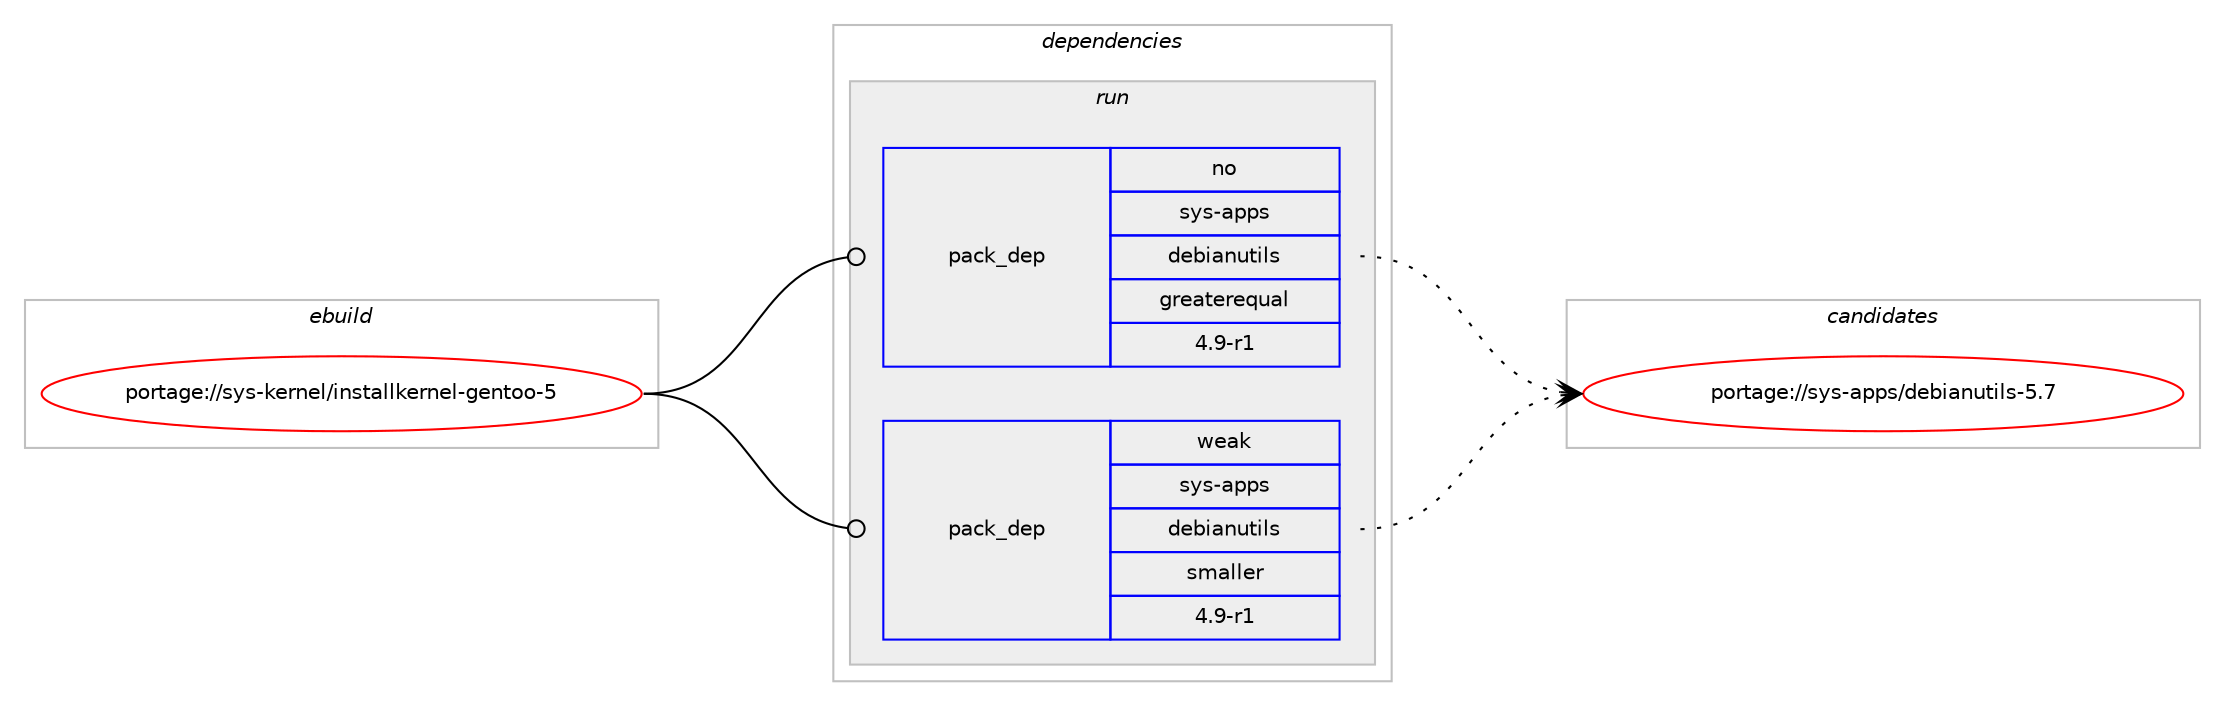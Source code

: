 digraph prolog {

# *************
# Graph options
# *************

newrank=true;
concentrate=true;
compound=true;
graph [rankdir=LR,fontname=Helvetica,fontsize=10,ranksep=1.5];#, ranksep=2.5, nodesep=0.2];
edge  [arrowhead=vee];
node  [fontname=Helvetica,fontsize=10];

# **********
# The ebuild
# **********

subgraph cluster_leftcol {
color=gray;
rank=same;
label=<<i>ebuild</i>>;
id [label="portage://sys-kernel/installkernel-gentoo-5", color=red, width=4, href="../sys-kernel/installkernel-gentoo-5.svg"];
}

# ****************
# The dependencies
# ****************

subgraph cluster_midcol {
color=gray;
label=<<i>dependencies</i>>;
subgraph cluster_compile {
fillcolor="#eeeeee";
style=filled;
label=<<i>compile</i>>;
}
subgraph cluster_compileandrun {
fillcolor="#eeeeee";
style=filled;
label=<<i>compile and run</i>>;
}
subgraph cluster_run {
fillcolor="#eeeeee";
style=filled;
label=<<i>run</i>>;
subgraph pack3415 {
dependency9728 [label=<<TABLE BORDER="0" CELLBORDER="1" CELLSPACING="0" CELLPADDING="4" WIDTH="220"><TR><TD ROWSPAN="6" CELLPADDING="30">pack_dep</TD></TR><TR><TD WIDTH="110">no</TD></TR><TR><TD>sys-apps</TD></TR><TR><TD>debianutils</TD></TR><TR><TD>greaterequal</TD></TR><TR><TD>4.9-r1</TD></TR></TABLE>>, shape=none, color=blue];
}
id:e -> dependency9728:w [weight=20,style="solid",arrowhead="odot"];
subgraph pack3416 {
dependency9729 [label=<<TABLE BORDER="0" CELLBORDER="1" CELLSPACING="0" CELLPADDING="4" WIDTH="220"><TR><TD ROWSPAN="6" CELLPADDING="30">pack_dep</TD></TR><TR><TD WIDTH="110">weak</TD></TR><TR><TD>sys-apps</TD></TR><TR><TD>debianutils</TD></TR><TR><TD>smaller</TD></TR><TR><TD>4.9-r1</TD></TR></TABLE>>, shape=none, color=blue];
}
id:e -> dependency9729:w [weight=20,style="solid",arrowhead="odot"];
# *** BEGIN UNKNOWN DEPENDENCY TYPE (TODO) ***
# id -> package_dependency(portage://sys-kernel/installkernel-gentoo-5,run,weak,sys-kernel,installkernel-systemd-boot,none,[,,],[],[])
# *** END UNKNOWN DEPENDENCY TYPE (TODO) ***

}
}

# **************
# The candidates
# **************

subgraph cluster_choices {
rank=same;
color=gray;
label=<<i>candidates</i>>;

subgraph choice3415 {
color=black;
nodesep=1;
choice115121115459711211211547100101981059711011711610510811545534655 [label="portage://sys-apps/debianutils-5.7", color=red, width=4,href="../sys-apps/debianutils-5.7.svg"];
dependency9728:e -> choice115121115459711211211547100101981059711011711610510811545534655:w [style=dotted,weight="100"];
}
subgraph choice3416 {
color=black;
nodesep=1;
choice115121115459711211211547100101981059711011711610510811545534655 [label="portage://sys-apps/debianutils-5.7", color=red, width=4,href="../sys-apps/debianutils-5.7.svg"];
dependency9729:e -> choice115121115459711211211547100101981059711011711610510811545534655:w [style=dotted,weight="100"];
}
}

}
